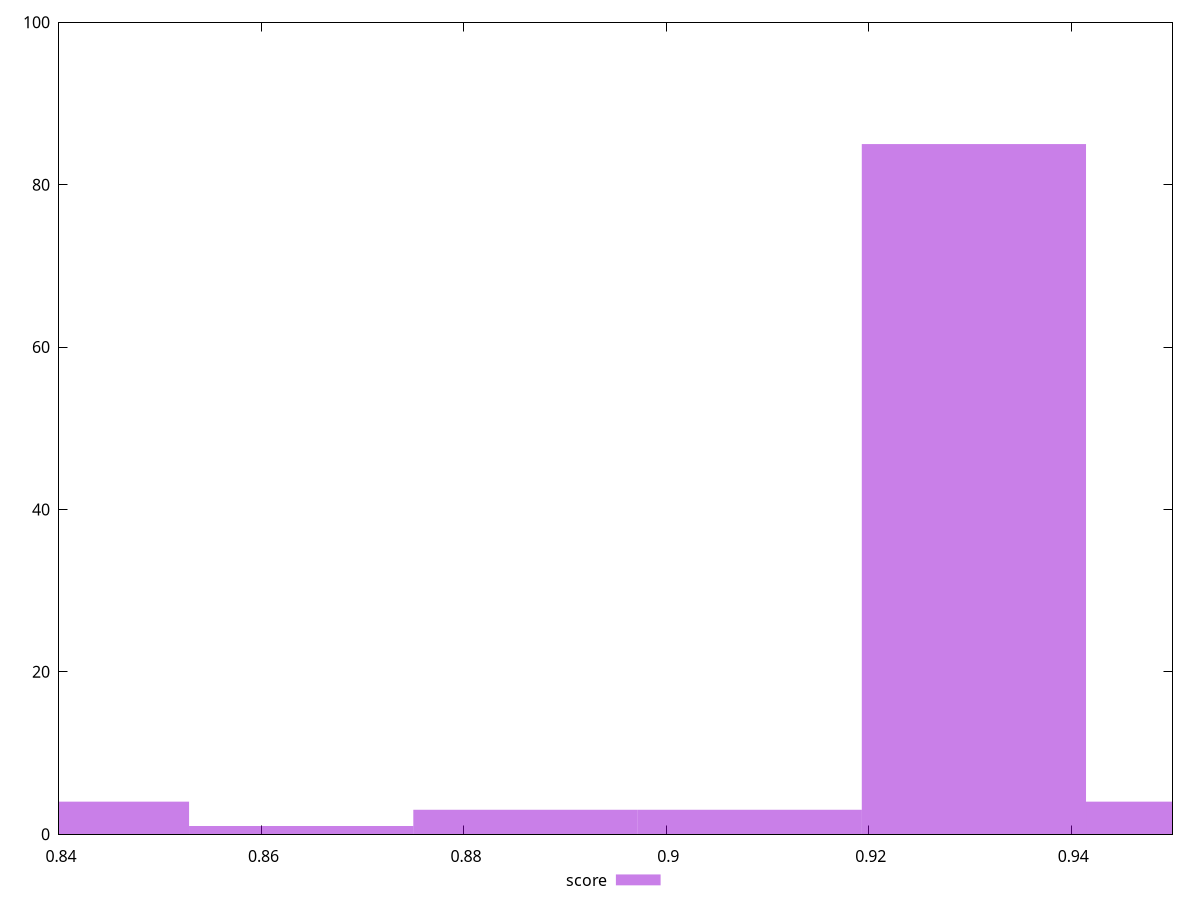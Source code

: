 reset

$score <<EOF
0.8860775670630718 3
0.9303814454162255 85
0.8417736887099183 4
0.9082295062396487 3
0.9525333845928022 4
0.8639256278864951 1
EOF

set key outside below
set boxwidth 0.022151939176576797
set xrange [0.84:0.95]
set yrange [0:100]
set trange [0:100]
set style fill transparent solid 0.5 noborder
set terminal svg size 640, 490 enhanced background rgb 'white'
set output "report_00009_2021-02-08T22-37-41.559Z/bootup-time/samples/pages+cached/score/histogram.svg"

plot $score title "score" with boxes

reset
